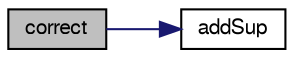 digraph "correct"
{
  bgcolor="transparent";
  edge [fontname="FreeSans",fontsize="10",labelfontname="FreeSans",labelfontsize="10"];
  node [fontname="FreeSans",fontsize="10",shape=record];
  rankdir="LR";
  Node1474 [label="correct",height=0.2,width=0.4,color="black", fillcolor="grey75", style="filled", fontcolor="black"];
  Node1474 -> Node1475 [color="midnightblue",fontsize="10",style="solid",fontname="FreeSans"];
  Node1475 [label="addSup",height=0.2,width=0.4,color="black",URL="$a23446.html#a9c3a3fc9e70c143a42b667f4c9485ec3",tooltip="Scalar. "];
}
